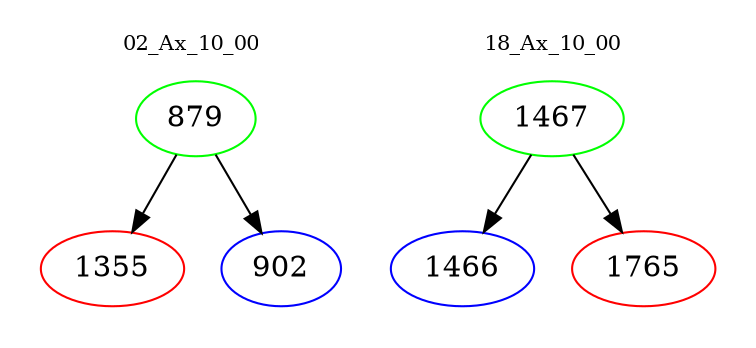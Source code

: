 digraph{
subgraph cluster_0 {
color = white
label = "02_Ax_10_00";
fontsize=10;
T0_879 [label="879", color="green"]
T0_879 -> T0_1355 [color="black"]
T0_1355 [label="1355", color="red"]
T0_879 -> T0_902 [color="black"]
T0_902 [label="902", color="blue"]
}
subgraph cluster_1 {
color = white
label = "18_Ax_10_00";
fontsize=10;
T1_1467 [label="1467", color="green"]
T1_1467 -> T1_1466 [color="black"]
T1_1466 [label="1466", color="blue"]
T1_1467 -> T1_1765 [color="black"]
T1_1765 [label="1765", color="red"]
}
}
